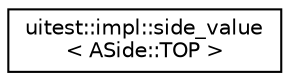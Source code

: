 digraph "Graphical Class Hierarchy"
{
 // LATEX_PDF_SIZE
  edge [fontname="Helvetica",fontsize="10",labelfontname="Helvetica",labelfontsize="10"];
  node [fontname="Helvetica",fontsize="10",shape=record];
  rankdir="LR";
  Node0 [label="uitest::impl::side_value\l\< ASide::TOP \>",height=0.2,width=0.4,color="black", fillcolor="white", style="filled",URL="$structuitest_1_1impl_1_1side__value_3_01ASide_1_1TOP_01_4.html",tooltip=" "];
}

